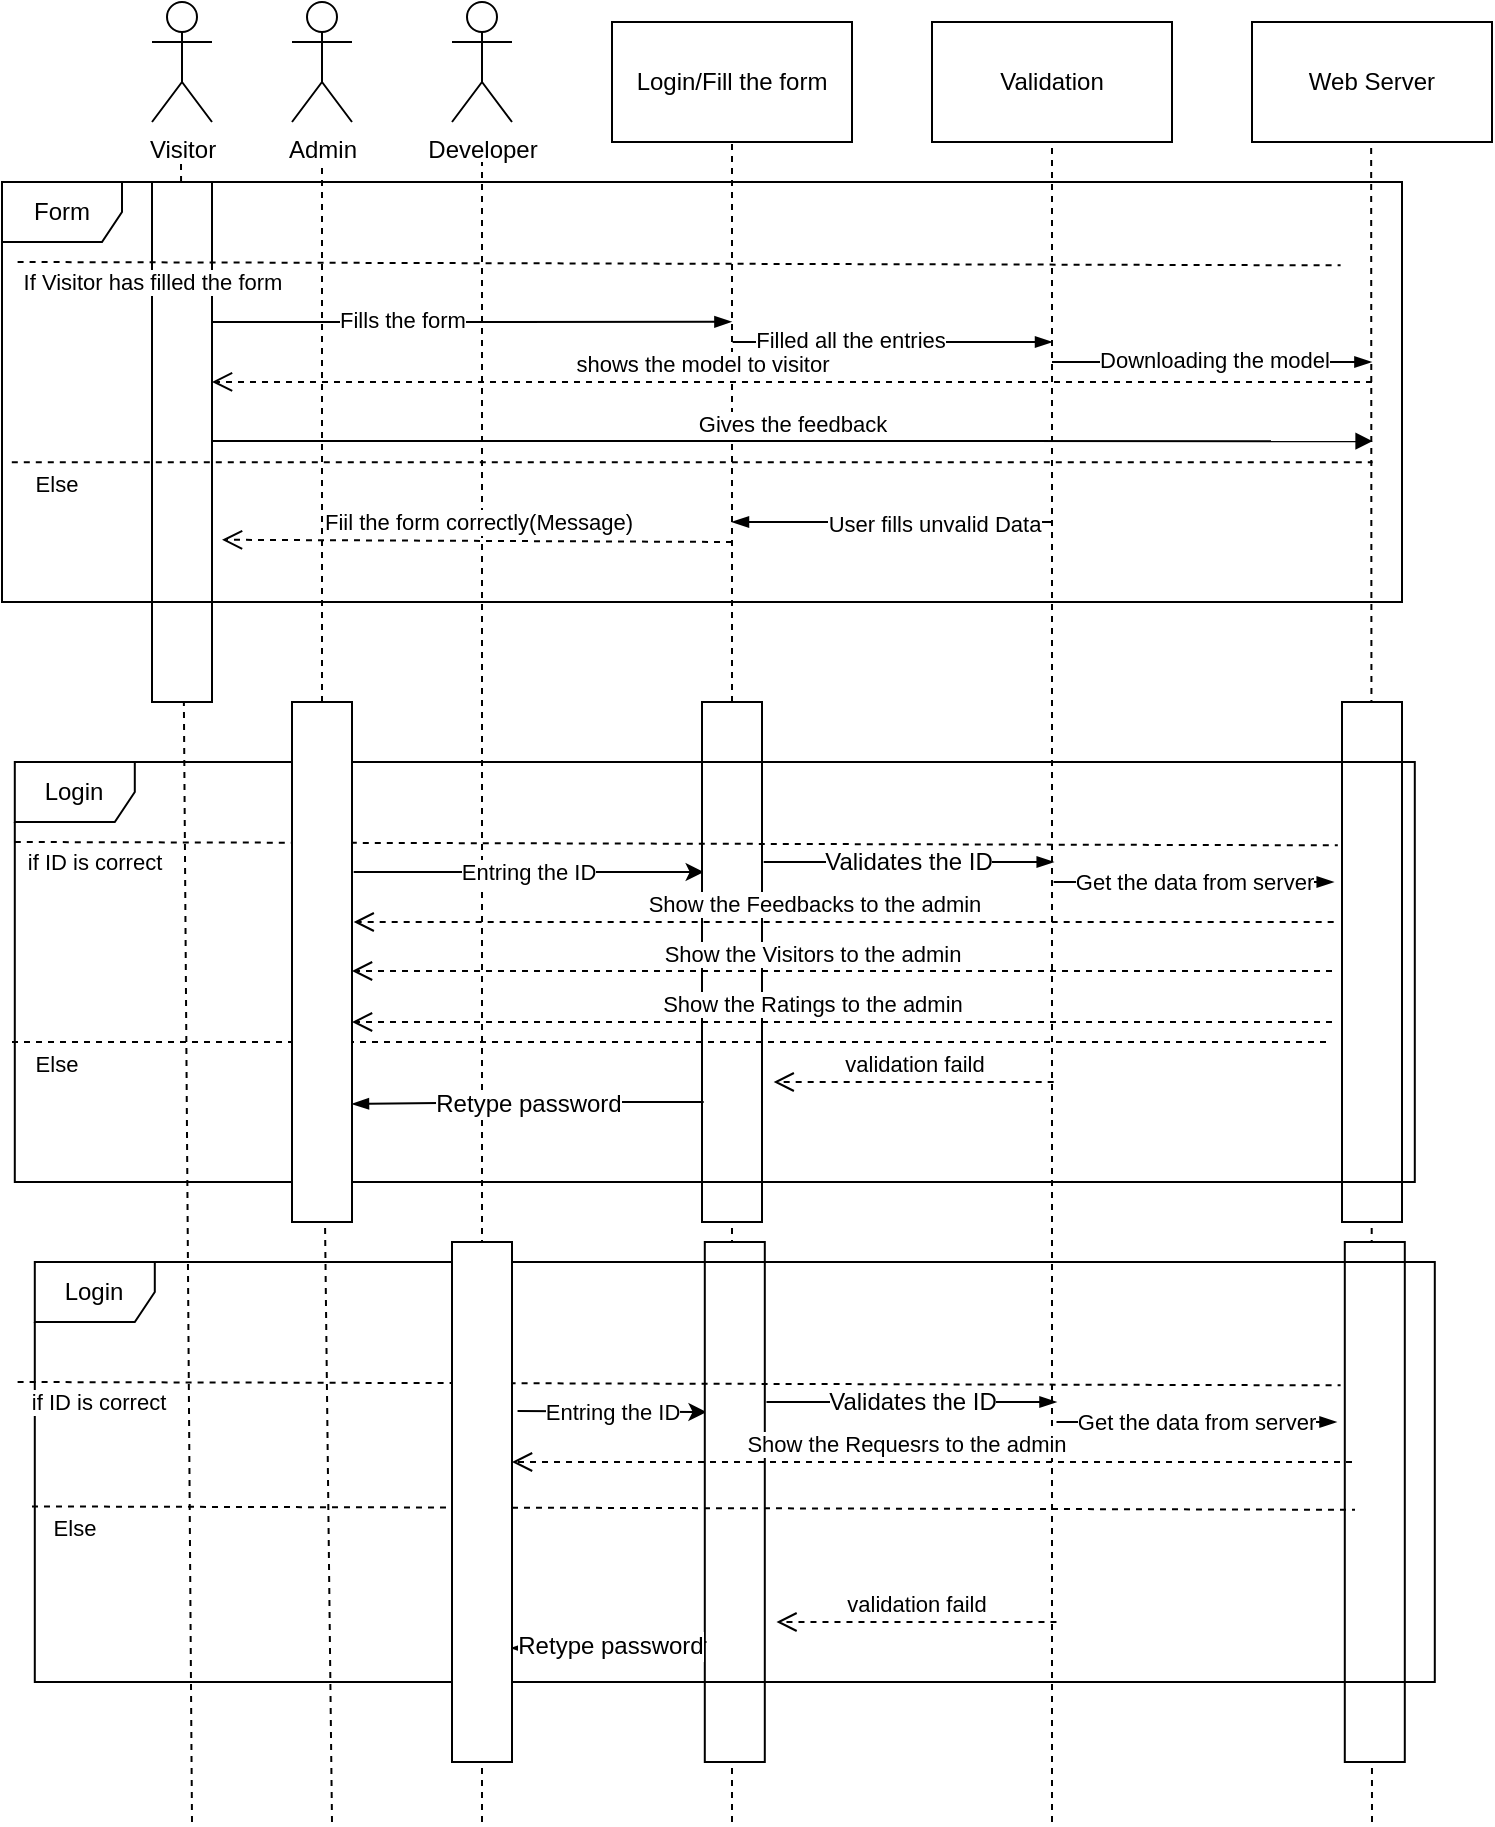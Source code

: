 <mxfile version="20.6.1" type="device"><diagram id="kgpKYQtTHZ0yAKxKKP6v" name="Page-1"><mxGraphModel dx="868" dy="545" grid="1" gridSize="10" guides="1" tooltips="1" connect="1" arrows="1" fold="1" page="1" pageScale="1" pageWidth="850" pageHeight="1100" math="0" shadow="0"><root><mxCell id="0"/><mxCell id="1" parent="0"/><mxCell id="7yOE4GwperlnLdtq78ro-1" value="Visitor" style="shape=umlActor;verticalLabelPosition=bottom;verticalAlign=top;html=1;outlineConnect=0;" parent="1" vertex="1"><mxGeometry x="110" y="130" width="30" height="60" as="geometry"/></mxCell><mxCell id="7yOE4GwperlnLdtq78ro-2" value="Developer" style="shape=umlActor;verticalLabelPosition=bottom;verticalAlign=top;html=1;outlineConnect=0;" parent="1" vertex="1"><mxGeometry x="260" y="130" width="30" height="60" as="geometry"/></mxCell><mxCell id="7yOE4GwperlnLdtq78ro-3" value="Admin" style="shape=umlActor;verticalLabelPosition=bottom;verticalAlign=top;html=1;outlineConnect=0;" parent="1" vertex="1"><mxGeometry x="180" y="130" width="30" height="60" as="geometry"/></mxCell><mxCell id="7yOE4GwperlnLdtq78ro-8" value="" style="endArrow=none;dashed=1;html=1;rounded=0;startArrow=none;" parent="1" source="7yOE4GwperlnLdtq78ro-48" edge="1"><mxGeometry width="50" height="50" relative="1" as="geometry"><mxPoint x="130" y="880" as="sourcePoint"/><mxPoint x="124.5" y="210" as="targetPoint"/></mxGeometry></mxCell><mxCell id="7yOE4GwperlnLdtq78ro-9" value="" style="endArrow=none;dashed=1;html=1;rounded=0;" parent="1" edge="1"><mxGeometry width="50" height="50" relative="1" as="geometry"><mxPoint x="275" y="1040" as="sourcePoint"/><mxPoint x="275" y="210" as="targetPoint"/></mxGeometry></mxCell><mxCell id="7yOE4GwperlnLdtq78ro-10" value="" style="endArrow=none;dashed=1;html=1;rounded=0;startArrow=none;" parent="1" source="7yOE4GwperlnLdtq78ro-22" edge="1"><mxGeometry width="50" height="50" relative="1" as="geometry"><mxPoint x="195" y="880" as="sourcePoint"/><mxPoint x="195" y="210" as="targetPoint"/></mxGeometry></mxCell><mxCell id="7yOE4GwperlnLdtq78ro-12" value="Login/Fill the form" style="rounded=0;whiteSpace=wrap;html=1;" parent="1" vertex="1"><mxGeometry x="340" y="140" width="120" height="60" as="geometry"/></mxCell><mxCell id="7yOE4GwperlnLdtq78ro-13" value="" style="endArrow=none;dashed=1;html=1;rounded=0;startArrow=none;" parent="1" source="7yOE4GwperlnLdtq78ro-24" edge="1"><mxGeometry width="50" height="50" relative="1" as="geometry"><mxPoint x="400" y="610" as="sourcePoint"/><mxPoint x="400" y="200" as="targetPoint"/></mxGeometry></mxCell><mxCell id="7yOE4GwperlnLdtq78ro-16" value="Validation" style="rounded=0;whiteSpace=wrap;html=1;" parent="1" vertex="1"><mxGeometry x="500" y="140" width="120" height="60" as="geometry"/></mxCell><mxCell id="7yOE4GwperlnLdtq78ro-17" value="" style="endArrow=none;dashed=1;html=1;rounded=0;" parent="1" edge="1"><mxGeometry width="50" height="50" relative="1" as="geometry"><mxPoint x="560" y="1040" as="sourcePoint"/><mxPoint x="560" y="200" as="targetPoint"/></mxGeometry></mxCell><mxCell id="7yOE4GwperlnLdtq78ro-20" value="Web Server" style="rounded=0;whiteSpace=wrap;html=1;" parent="1" vertex="1"><mxGeometry x="660" y="140" width="120" height="60" as="geometry"/></mxCell><mxCell id="7yOE4GwperlnLdtq78ro-21" value="" style="endArrow=none;dashed=1;html=1;rounded=0;" parent="1" edge="1"><mxGeometry width="50" height="50" relative="1" as="geometry"><mxPoint x="720" y="1040" as="sourcePoint"/><mxPoint x="719.58" y="200" as="targetPoint"/></mxGeometry></mxCell><mxCell id="7yOE4GwperlnLdtq78ro-23" value="Entring the ID" style="endArrow=classic;html=1;rounded=0;exitX=1;exitY=0.25;exitDx=0;exitDy=0;entryX=0;entryY=0.25;entryDx=0;entryDy=0;" parent="1" edge="1"><mxGeometry width="50" height="50" relative="1" as="geometry"><mxPoint x="210.84" y="565" as="sourcePoint"/><mxPoint x="385.84" y="565" as="targetPoint"/></mxGeometry></mxCell><mxCell id="7yOE4GwperlnLdtq78ro-24" value="" style="rounded=0;whiteSpace=wrap;html=1;" parent="1" vertex="1"><mxGeometry x="385" y="480" width="30" height="260" as="geometry"/></mxCell><mxCell id="7yOE4GwperlnLdtq78ro-25" value="" style="endArrow=none;dashed=1;html=1;rounded=0;" parent="1" target="7yOE4GwperlnLdtq78ro-24" edge="1"><mxGeometry width="50" height="50" relative="1" as="geometry"><mxPoint x="400" y="1040" as="sourcePoint"/><mxPoint x="400" y="200" as="targetPoint"/></mxGeometry></mxCell><mxCell id="7yOE4GwperlnLdtq78ro-28" value="Validates the ID" style="edgeStyle=elbowEdgeStyle;fontSize=12;html=1;endArrow=blockThin;endFill=1;rounded=0;" parent="1" edge="1"><mxGeometry width="160" relative="1" as="geometry"><mxPoint x="415.84" y="560" as="sourcePoint"/><mxPoint x="560.84" y="560" as="targetPoint"/></mxGeometry></mxCell><mxCell id="7yOE4GwperlnLdtq78ro-31" value="" style="rounded=0;whiteSpace=wrap;html=1;" parent="1" vertex="1"><mxGeometry x="705" y="480" width="30" height="260" as="geometry"/></mxCell><mxCell id="7yOE4GwperlnLdtq78ro-33" value="Login" style="shape=umlFrame;whiteSpace=wrap;html=1;" parent="1" vertex="1"><mxGeometry x="41.4" y="510" width="700" height="210" as="geometry"/></mxCell><mxCell id="7yOE4GwperlnLdtq78ro-34" value="" style="edgeStyle=elbowEdgeStyle;fontSize=12;html=1;endArrow=blockThin;endFill=1;rounded=0;" parent="1" edge="1"><mxGeometry width="160" relative="1" as="geometry"><mxPoint x="560.84" y="570" as="sourcePoint"/><mxPoint x="700.84" y="570" as="targetPoint"/></mxGeometry></mxCell><mxCell id="7yOE4GwperlnLdtq78ro-35" value="Get the data from server" style="edgeLabel;html=1;align=center;verticalAlign=middle;resizable=0;points=[];" parent="7yOE4GwperlnLdtq78ro-34" vertex="1" connectable="0"><mxGeometry x="-0.274" relative="1" as="geometry"><mxPoint x="19" as="offset"/></mxGeometry></mxCell><mxCell id="7yOE4GwperlnLdtq78ro-37" value="Show the Feedbacks to the admin" style="html=1;verticalAlign=bottom;endArrow=open;dashed=1;endSize=8;rounded=0;" parent="1" edge="1"><mxGeometry x="0.062" relative="1" as="geometry"><mxPoint x="700.84" y="590" as="sourcePoint"/><mxPoint x="210.84" y="590" as="targetPoint"/><mxPoint as="offset"/></mxGeometry></mxCell><mxCell id="7yOE4GwperlnLdtq78ro-38" value="Else" style="endArrow=none;dashed=1;html=1;rounded=0;" parent="1" edge="1"><mxGeometry x="-0.935" y="-11" width="50" height="50" relative="1" as="geometry"><mxPoint x="40" y="650" as="sourcePoint"/><mxPoint x="700" y="650" as="targetPoint"/><mxPoint as="offset"/></mxGeometry></mxCell><mxCell id="7yOE4GwperlnLdtq78ro-39" value="if ID is correct" style="endArrow=none;dashed=1;html=1;rounded=0;exitX=-0.002;exitY=0.582;exitDx=0;exitDy=0;exitPerimeter=0;entryX=0.943;entryY=0.59;entryDx=0;entryDy=0;entryPerimeter=0;" parent="1" edge="1"><mxGeometry x="-0.879" y="-10" width="50" height="50" relative="1" as="geometry"><mxPoint x="41.4" y="550" as="sourcePoint"/><mxPoint x="702.9" y="551.68" as="targetPoint"/><mxPoint as="offset"/></mxGeometry></mxCell><mxCell id="7yOE4GwperlnLdtq78ro-43" value="validation faild" style="html=1;verticalAlign=bottom;endArrow=open;dashed=1;endSize=8;rounded=0;" parent="1" edge="1"><mxGeometry relative="1" as="geometry"><mxPoint x="560.84" y="670" as="sourcePoint"/><mxPoint x="420.84" y="670" as="targetPoint"/></mxGeometry></mxCell><mxCell id="7yOE4GwperlnLdtq78ro-44" value="Retype password" style="edgeStyle=elbowEdgeStyle;fontSize=12;html=1;endArrow=blockThin;endFill=1;rounded=0;entryX=0.972;entryY=0.696;entryDx=0;entryDy=0;entryPerimeter=0;" parent="1" edge="1"><mxGeometry width="160" relative="1" as="geometry"><mxPoint x="385.84" y="680" as="sourcePoint"/><mxPoint x="210.0" y="680.96" as="targetPoint"/></mxGeometry></mxCell><mxCell id="7yOE4GwperlnLdtq78ro-22" value="" style="rounded=0;whiteSpace=wrap;html=1;" parent="1" vertex="1"><mxGeometry x="180" y="480" width="30" height="260" as="geometry"/></mxCell><mxCell id="7yOE4GwperlnLdtq78ro-47" value="" style="endArrow=none;dashed=1;html=1;rounded=0;" parent="1" target="7yOE4GwperlnLdtq78ro-22" edge="1"><mxGeometry width="50" height="50" relative="1" as="geometry"><mxPoint x="200" y="1040" as="sourcePoint"/><mxPoint x="195" y="210" as="targetPoint"/></mxGeometry></mxCell><mxCell id="7yOE4GwperlnLdtq78ro-48" value="" style="rounded=0;whiteSpace=wrap;html=1;" parent="1" vertex="1"><mxGeometry x="110" y="220" width="30" height="260" as="geometry"/></mxCell><mxCell id="7yOE4GwperlnLdtq78ro-49" value="" style="endArrow=none;dashed=1;html=1;rounded=0;startArrow=none;" parent="1" target="7yOE4GwperlnLdtq78ro-48" edge="1"><mxGeometry width="50" height="50" relative="1" as="geometry"><mxPoint x="130" y="1040" as="sourcePoint"/><mxPoint x="124.5" y="210" as="targetPoint"/></mxGeometry></mxCell><mxCell id="7yOE4GwperlnLdtq78ro-53" value="Form" style="shape=umlFrame;whiteSpace=wrap;html=1;" parent="1" vertex="1"><mxGeometry x="35" y="220" width="700" height="210" as="geometry"/></mxCell><mxCell id="7yOE4GwperlnLdtq78ro-57" value="Else" style="endArrow=none;dashed=1;html=1;rounded=0;exitX=0.007;exitY=0.667;exitDx=0;exitDy=0;exitPerimeter=0;entryX=0.979;entryY=0.667;entryDx=0;entryDy=0;entryPerimeter=0;" parent="1" source="7yOE4GwperlnLdtq78ro-53" target="7yOE4GwperlnLdtq78ro-53" edge="1"><mxGeometry x="-0.935" y="-11" width="50" height="50" relative="1" as="geometry"><mxPoint x="262.8" y="390" as="sourcePoint"/><mxPoint x="312.8" y="340" as="targetPoint"/><mxPoint as="offset"/></mxGeometry></mxCell><mxCell id="7yOE4GwperlnLdtq78ro-58" value="If Visitor has filled the form" style="endArrow=none;dashed=1;html=1;rounded=0;exitX=-0.002;exitY=0.582;exitDx=0;exitDy=0;exitPerimeter=0;entryX=0.943;entryY=0.59;entryDx=0;entryDy=0;entryPerimeter=0;" parent="1" edge="1"><mxGeometry x="-0.797" y="-10" width="50" height="50" relative="1" as="geometry"><mxPoint x="42.8" y="260" as="sourcePoint"/><mxPoint x="704.3" y="261.68" as="targetPoint"/><mxPoint as="offset"/></mxGeometry></mxCell><mxCell id="7yOE4GwperlnLdtq78ro-61" value="" style="edgeStyle=elbowEdgeStyle;fontSize=12;html=1;endArrow=blockThin;endFill=1;rounded=0;entryX=0.521;entryY=0.333;entryDx=0;entryDy=0;entryPerimeter=0;" parent="1" target="7yOE4GwperlnLdtq78ro-53" edge="1"><mxGeometry width="160" relative="1" as="geometry"><mxPoint x="140" y="290" as="sourcePoint"/><mxPoint x="300" y="290" as="targetPoint"/></mxGeometry></mxCell><mxCell id="7yOE4GwperlnLdtq78ro-63" value="Fills the form" style="edgeLabel;html=1;align=center;verticalAlign=middle;resizable=0;points=[];" parent="7yOE4GwperlnLdtq78ro-61" vertex="1" connectable="0"><mxGeometry x="-0.269" y="1" relative="1" as="geometry"><mxPoint as="offset"/></mxGeometry></mxCell><mxCell id="7yOE4GwperlnLdtq78ro-64" value="" style="edgeStyle=elbowEdgeStyle;fontSize=12;html=1;endArrow=blockThin;endFill=1;rounded=0;" parent="1" edge="1"><mxGeometry width="160" relative="1" as="geometry"><mxPoint x="400.3" y="300" as="sourcePoint"/><mxPoint x="560" y="300" as="targetPoint"/></mxGeometry></mxCell><mxCell id="7yOE4GwperlnLdtq78ro-65" value="Filled all the entries" style="edgeLabel;html=1;align=center;verticalAlign=middle;resizable=0;points=[];" parent="7yOE4GwperlnLdtq78ro-64" vertex="1" connectable="0"><mxGeometry x="-0.269" y="1" relative="1" as="geometry"><mxPoint as="offset"/></mxGeometry></mxCell><mxCell id="7yOE4GwperlnLdtq78ro-66" value="" style="edgeStyle=elbowEdgeStyle;fontSize=12;html=1;endArrow=blockThin;endFill=1;rounded=0;" parent="1" edge="1"><mxGeometry width="160" relative="1" as="geometry"><mxPoint x="560" y="310" as="sourcePoint"/><mxPoint x="719.7" y="310" as="targetPoint"/></mxGeometry></mxCell><mxCell id="7yOE4GwperlnLdtq78ro-67" value="Downloading the model" style="edgeLabel;html=1;align=center;verticalAlign=middle;resizable=0;points=[];" parent="7yOE4GwperlnLdtq78ro-66" vertex="1" connectable="0"><mxGeometry x="-0.269" y="1" relative="1" as="geometry"><mxPoint x="22" as="offset"/></mxGeometry></mxCell><mxCell id="7yOE4GwperlnLdtq78ro-68" value="shows the model to visitor" style="html=1;verticalAlign=bottom;endArrow=open;dashed=1;endSize=8;rounded=0;entryX=0.15;entryY=0.476;entryDx=0;entryDy=0;entryPerimeter=0;" parent="1" target="7yOE4GwperlnLdtq78ro-53" edge="1"><mxGeometry x="0.155" relative="1" as="geometry"><mxPoint x="720" y="320" as="sourcePoint"/><mxPoint x="640" y="320" as="targetPoint"/><mxPoint as="offset"/></mxGeometry></mxCell><mxCell id="7yOE4GwperlnLdtq78ro-69" value="Gives the feedback" style="html=1;verticalAlign=bottom;endArrow=block;rounded=0;entryX=0.979;entryY=0.617;entryDx=0;entryDy=0;entryPerimeter=0;" parent="1" target="7yOE4GwperlnLdtq78ro-53" edge="1"><mxGeometry width="80" relative="1" as="geometry"><mxPoint x="140" y="349.5" as="sourcePoint"/><mxPoint x="220" y="349.5" as="targetPoint"/></mxGeometry></mxCell><mxCell id="7yOE4GwperlnLdtq78ro-70" value="Entring the ID" style="endArrow=classic;html=1;rounded=0;exitX=1.093;exitY=0.325;exitDx=0;exitDy=0;entryX=0;entryY=0.25;entryDx=0;entryDy=0;exitPerimeter=0;" parent="1" source="7yOE4GwperlnLdtq78ro-82" edge="1"><mxGeometry width="50" height="50" relative="1" as="geometry"><mxPoint x="212.24" y="835" as="sourcePoint"/><mxPoint x="387.24" y="835" as="targetPoint"/></mxGeometry></mxCell><mxCell id="7yOE4GwperlnLdtq78ro-71" value="" style="rounded=0;whiteSpace=wrap;html=1;" parent="1" vertex="1"><mxGeometry x="386.4" y="750" width="30" height="260" as="geometry"/></mxCell><mxCell id="7yOE4GwperlnLdtq78ro-72" value="Validates the ID" style="edgeStyle=elbowEdgeStyle;fontSize=12;html=1;endArrow=blockThin;endFill=1;rounded=0;" parent="1" edge="1"><mxGeometry width="160" relative="1" as="geometry"><mxPoint x="417.24" y="830" as="sourcePoint"/><mxPoint x="562.24" y="830" as="targetPoint"/></mxGeometry></mxCell><mxCell id="7yOE4GwperlnLdtq78ro-73" value="" style="rounded=0;whiteSpace=wrap;html=1;" parent="1" vertex="1"><mxGeometry x="706.4" y="750" width="30" height="260" as="geometry"/></mxCell><mxCell id="7yOE4GwperlnLdtq78ro-74" value="Login" style="shape=umlFrame;whiteSpace=wrap;html=1;" parent="1" vertex="1"><mxGeometry x="51.4" y="760" width="700" height="210" as="geometry"/></mxCell><mxCell id="7yOE4GwperlnLdtq78ro-75" value="" style="edgeStyle=elbowEdgeStyle;fontSize=12;html=1;endArrow=blockThin;endFill=1;rounded=0;" parent="1" edge="1"><mxGeometry width="160" relative="1" as="geometry"><mxPoint x="562.24" y="840" as="sourcePoint"/><mxPoint x="702.24" y="840" as="targetPoint"/></mxGeometry></mxCell><mxCell id="7yOE4GwperlnLdtq78ro-76" value="Get the data from server" style="edgeLabel;html=1;align=center;verticalAlign=middle;resizable=0;points=[];" parent="7yOE4GwperlnLdtq78ro-75" vertex="1" connectable="0"><mxGeometry x="-0.274" relative="1" as="geometry"><mxPoint x="19" as="offset"/></mxGeometry></mxCell><mxCell id="7yOE4GwperlnLdtq78ro-77" value="Show the Requesrs to the admin" style="html=1;verticalAlign=bottom;endArrow=open;dashed=1;endSize=8;rounded=0;" parent="1" edge="1"><mxGeometry x="0.062" relative="1" as="geometry"><mxPoint x="710" y="860" as="sourcePoint"/><mxPoint x="290.0" y="860" as="targetPoint"/><mxPoint as="offset"/></mxGeometry></mxCell><mxCell id="7yOE4GwperlnLdtq78ro-78" value="Else" style="endArrow=none;dashed=1;html=1;rounded=0;exitX=-0.002;exitY=0.582;exitDx=0;exitDy=0;exitPerimeter=0;entryX=0.943;entryY=0.59;entryDx=0;entryDy=0;entryPerimeter=0;" parent="1" source="7yOE4GwperlnLdtq78ro-74" target="7yOE4GwperlnLdtq78ro-74" edge="1"><mxGeometry x="-0.935" y="-11" width="50" height="50" relative="1" as="geometry"><mxPoint x="262.8" y="950" as="sourcePoint"/><mxPoint x="312.8" y="900" as="targetPoint"/><mxPoint as="offset"/></mxGeometry></mxCell><mxCell id="7yOE4GwperlnLdtq78ro-79" value="if ID is correct" style="endArrow=none;dashed=1;html=1;rounded=0;exitX=-0.002;exitY=0.582;exitDx=0;exitDy=0;exitPerimeter=0;entryX=0.943;entryY=0.59;entryDx=0;entryDy=0;entryPerimeter=0;" parent="1" edge="1"><mxGeometry x="-0.879" y="-10" width="50" height="50" relative="1" as="geometry"><mxPoint x="42.8" y="820" as="sourcePoint"/><mxPoint x="704.3" y="821.68" as="targetPoint"/><mxPoint as="offset"/></mxGeometry></mxCell><mxCell id="7yOE4GwperlnLdtq78ro-80" value="validation faild" style="html=1;verticalAlign=bottom;endArrow=open;dashed=1;endSize=8;rounded=0;" parent="1" edge="1"><mxGeometry relative="1" as="geometry"><mxPoint x="562.24" y="940" as="sourcePoint"/><mxPoint x="422.24" y="940" as="targetPoint"/></mxGeometry></mxCell><mxCell id="7yOE4GwperlnLdtq78ro-81" value="Retype password" style="edgeStyle=elbowEdgeStyle;fontSize=12;html=1;endArrow=blockThin;endFill=1;rounded=0;entryX=0.978;entryY=0.781;entryDx=0;entryDy=0;entryPerimeter=0;" parent="1" target="7yOE4GwperlnLdtq78ro-82" edge="1"><mxGeometry width="160" relative="1" as="geometry"><mxPoint x="387.24" y="950" as="sourcePoint"/><mxPoint x="211.4" y="950.96" as="targetPoint"/></mxGeometry></mxCell><mxCell id="7yOE4GwperlnLdtq78ro-82" value="" style="rounded=0;whiteSpace=wrap;html=1;" parent="1" vertex="1"><mxGeometry x="260" y="750" width="30" height="260" as="geometry"/></mxCell><mxCell id="KhJZk-Gww9D1yIB60tY1-1" value="Show the Visitors to the admin" style="html=1;verticalAlign=bottom;endArrow=open;dashed=1;endSize=8;rounded=0;" edge="1" parent="1"><mxGeometry x="0.062" relative="1" as="geometry"><mxPoint x="700.0" y="614.5" as="sourcePoint"/><mxPoint x="210.0" y="614.5" as="targetPoint"/><mxPoint as="offset"/></mxGeometry></mxCell><mxCell id="KhJZk-Gww9D1yIB60tY1-2" value="Show the Ratings to the admin" style="html=1;verticalAlign=bottom;endArrow=open;dashed=1;endSize=8;rounded=0;" edge="1" parent="1"><mxGeometry x="0.062" relative="1" as="geometry"><mxPoint x="700.0" y="640" as="sourcePoint"/><mxPoint x="210.0" y="640" as="targetPoint"/><mxPoint as="offset"/></mxGeometry></mxCell><mxCell id="KhJZk-Gww9D1yIB60tY1-3" value="" style="edgeStyle=elbowEdgeStyle;fontSize=12;html=1;endArrow=blockThin;endFill=1;rounded=0;" edge="1" parent="1"><mxGeometry width="160" relative="1" as="geometry"><mxPoint x="559.7" y="390" as="sourcePoint"/><mxPoint x="400.0" y="390" as="targetPoint"/></mxGeometry></mxCell><mxCell id="KhJZk-Gww9D1yIB60tY1-4" value="User fills unvalid Data" style="edgeLabel;html=1;align=center;verticalAlign=middle;resizable=0;points=[];" vertex="1" connectable="0" parent="KhJZk-Gww9D1yIB60tY1-3"><mxGeometry x="-0.269" y="1" relative="1" as="geometry"><mxPoint as="offset"/></mxGeometry></mxCell><mxCell id="KhJZk-Gww9D1yIB60tY1-5" value="Fiil the form correctly(Message)" style="html=1;verticalAlign=bottom;endArrow=open;dashed=1;endSize=8;rounded=0;entryX=1.167;entryY=0.688;entryDx=0;entryDy=0;entryPerimeter=0;" edge="1" parent="1" target="7yOE4GwperlnLdtq78ro-48"><mxGeometry relative="1" as="geometry"><mxPoint x="400" y="400" as="sourcePoint"/><mxPoint x="320" y="400" as="targetPoint"/></mxGeometry></mxCell></root></mxGraphModel></diagram></mxfile>